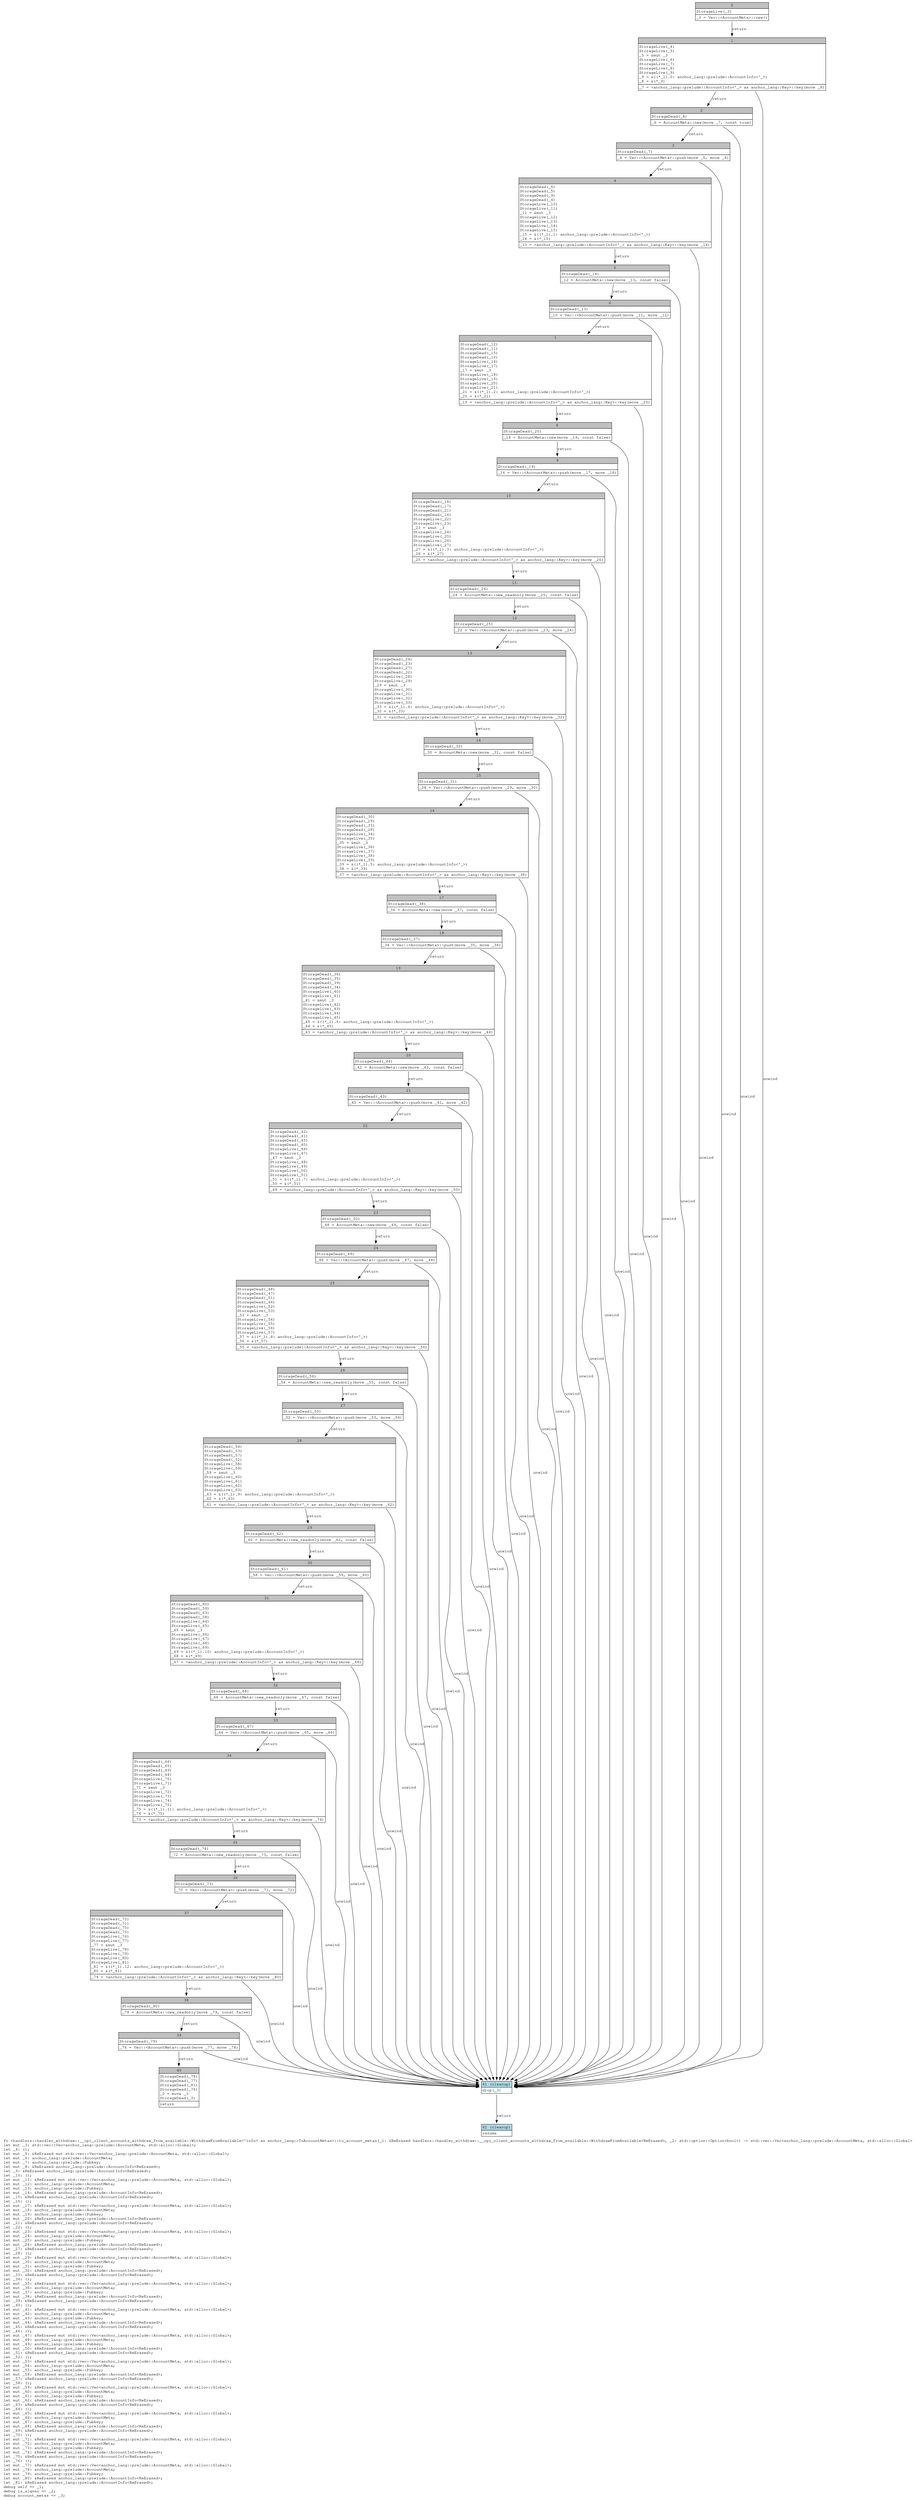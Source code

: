 digraph Mir_0_1747 {
    graph [fontname="Courier, monospace"];
    node [fontname="Courier, monospace"];
    edge [fontname="Courier, monospace"];
    label=<fn &lt;handlers::handler_withdraw::__cpi_client_accounts_withdraw_from_available::WithdrawFromAvailable&lt;'info&gt; as anchor_lang::ToAccountMetas&gt;::to_account_metas(_1: &amp;ReErased handlers::handler_withdraw::__cpi_client_accounts_withdraw_from_available::WithdrawFromAvailable&lt;ReErased&gt;, _2: std::option::Option&lt;bool&gt;) -&gt; std::vec::Vec&lt;anchor_lang::prelude::AccountMeta, std::alloc::Global&gt;<br align="left"/>let mut _3: std::vec::Vec&lt;anchor_lang::prelude::AccountMeta, std::alloc::Global&gt;;<br align="left"/>let _4: ();<br align="left"/>let mut _5: &amp;ReErased mut std::vec::Vec&lt;anchor_lang::prelude::AccountMeta, std::alloc::Global&gt;;<br align="left"/>let mut _6: anchor_lang::prelude::AccountMeta;<br align="left"/>let mut _7: anchor_lang::prelude::Pubkey;<br align="left"/>let mut _8: &amp;ReErased anchor_lang::prelude::AccountInfo&lt;ReErased&gt;;<br align="left"/>let _9: &amp;ReErased anchor_lang::prelude::AccountInfo&lt;ReErased&gt;;<br align="left"/>let _10: ();<br align="left"/>let mut _11: &amp;ReErased mut std::vec::Vec&lt;anchor_lang::prelude::AccountMeta, std::alloc::Global&gt;;<br align="left"/>let mut _12: anchor_lang::prelude::AccountMeta;<br align="left"/>let mut _13: anchor_lang::prelude::Pubkey;<br align="left"/>let mut _14: &amp;ReErased anchor_lang::prelude::AccountInfo&lt;ReErased&gt;;<br align="left"/>let _15: &amp;ReErased anchor_lang::prelude::AccountInfo&lt;ReErased&gt;;<br align="left"/>let _16: ();<br align="left"/>let mut _17: &amp;ReErased mut std::vec::Vec&lt;anchor_lang::prelude::AccountMeta, std::alloc::Global&gt;;<br align="left"/>let mut _18: anchor_lang::prelude::AccountMeta;<br align="left"/>let mut _19: anchor_lang::prelude::Pubkey;<br align="left"/>let mut _20: &amp;ReErased anchor_lang::prelude::AccountInfo&lt;ReErased&gt;;<br align="left"/>let _21: &amp;ReErased anchor_lang::prelude::AccountInfo&lt;ReErased&gt;;<br align="left"/>let _22: ();<br align="left"/>let mut _23: &amp;ReErased mut std::vec::Vec&lt;anchor_lang::prelude::AccountMeta, std::alloc::Global&gt;;<br align="left"/>let mut _24: anchor_lang::prelude::AccountMeta;<br align="left"/>let mut _25: anchor_lang::prelude::Pubkey;<br align="left"/>let mut _26: &amp;ReErased anchor_lang::prelude::AccountInfo&lt;ReErased&gt;;<br align="left"/>let _27: &amp;ReErased anchor_lang::prelude::AccountInfo&lt;ReErased&gt;;<br align="left"/>let _28: ();<br align="left"/>let mut _29: &amp;ReErased mut std::vec::Vec&lt;anchor_lang::prelude::AccountMeta, std::alloc::Global&gt;;<br align="left"/>let mut _30: anchor_lang::prelude::AccountMeta;<br align="left"/>let mut _31: anchor_lang::prelude::Pubkey;<br align="left"/>let mut _32: &amp;ReErased anchor_lang::prelude::AccountInfo&lt;ReErased&gt;;<br align="left"/>let _33: &amp;ReErased anchor_lang::prelude::AccountInfo&lt;ReErased&gt;;<br align="left"/>let _34: ();<br align="left"/>let mut _35: &amp;ReErased mut std::vec::Vec&lt;anchor_lang::prelude::AccountMeta, std::alloc::Global&gt;;<br align="left"/>let mut _36: anchor_lang::prelude::AccountMeta;<br align="left"/>let mut _37: anchor_lang::prelude::Pubkey;<br align="left"/>let mut _38: &amp;ReErased anchor_lang::prelude::AccountInfo&lt;ReErased&gt;;<br align="left"/>let _39: &amp;ReErased anchor_lang::prelude::AccountInfo&lt;ReErased&gt;;<br align="left"/>let _40: ();<br align="left"/>let mut _41: &amp;ReErased mut std::vec::Vec&lt;anchor_lang::prelude::AccountMeta, std::alloc::Global&gt;;<br align="left"/>let mut _42: anchor_lang::prelude::AccountMeta;<br align="left"/>let mut _43: anchor_lang::prelude::Pubkey;<br align="left"/>let mut _44: &amp;ReErased anchor_lang::prelude::AccountInfo&lt;ReErased&gt;;<br align="left"/>let _45: &amp;ReErased anchor_lang::prelude::AccountInfo&lt;ReErased&gt;;<br align="left"/>let _46: ();<br align="left"/>let mut _47: &amp;ReErased mut std::vec::Vec&lt;anchor_lang::prelude::AccountMeta, std::alloc::Global&gt;;<br align="left"/>let mut _48: anchor_lang::prelude::AccountMeta;<br align="left"/>let mut _49: anchor_lang::prelude::Pubkey;<br align="left"/>let mut _50: &amp;ReErased anchor_lang::prelude::AccountInfo&lt;ReErased&gt;;<br align="left"/>let _51: &amp;ReErased anchor_lang::prelude::AccountInfo&lt;ReErased&gt;;<br align="left"/>let _52: ();<br align="left"/>let mut _53: &amp;ReErased mut std::vec::Vec&lt;anchor_lang::prelude::AccountMeta, std::alloc::Global&gt;;<br align="left"/>let mut _54: anchor_lang::prelude::AccountMeta;<br align="left"/>let mut _55: anchor_lang::prelude::Pubkey;<br align="left"/>let mut _56: &amp;ReErased anchor_lang::prelude::AccountInfo&lt;ReErased&gt;;<br align="left"/>let _57: &amp;ReErased anchor_lang::prelude::AccountInfo&lt;ReErased&gt;;<br align="left"/>let _58: ();<br align="left"/>let mut _59: &amp;ReErased mut std::vec::Vec&lt;anchor_lang::prelude::AccountMeta, std::alloc::Global&gt;;<br align="left"/>let mut _60: anchor_lang::prelude::AccountMeta;<br align="left"/>let mut _61: anchor_lang::prelude::Pubkey;<br align="left"/>let mut _62: &amp;ReErased anchor_lang::prelude::AccountInfo&lt;ReErased&gt;;<br align="left"/>let _63: &amp;ReErased anchor_lang::prelude::AccountInfo&lt;ReErased&gt;;<br align="left"/>let _64: ();<br align="left"/>let mut _65: &amp;ReErased mut std::vec::Vec&lt;anchor_lang::prelude::AccountMeta, std::alloc::Global&gt;;<br align="left"/>let mut _66: anchor_lang::prelude::AccountMeta;<br align="left"/>let mut _67: anchor_lang::prelude::Pubkey;<br align="left"/>let mut _68: &amp;ReErased anchor_lang::prelude::AccountInfo&lt;ReErased&gt;;<br align="left"/>let _69: &amp;ReErased anchor_lang::prelude::AccountInfo&lt;ReErased&gt;;<br align="left"/>let _70: ();<br align="left"/>let mut _71: &amp;ReErased mut std::vec::Vec&lt;anchor_lang::prelude::AccountMeta, std::alloc::Global&gt;;<br align="left"/>let mut _72: anchor_lang::prelude::AccountMeta;<br align="left"/>let mut _73: anchor_lang::prelude::Pubkey;<br align="left"/>let mut _74: &amp;ReErased anchor_lang::prelude::AccountInfo&lt;ReErased&gt;;<br align="left"/>let _75: &amp;ReErased anchor_lang::prelude::AccountInfo&lt;ReErased&gt;;<br align="left"/>let _76: ();<br align="left"/>let mut _77: &amp;ReErased mut std::vec::Vec&lt;anchor_lang::prelude::AccountMeta, std::alloc::Global&gt;;<br align="left"/>let mut _78: anchor_lang::prelude::AccountMeta;<br align="left"/>let mut _79: anchor_lang::prelude::Pubkey;<br align="left"/>let mut _80: &amp;ReErased anchor_lang::prelude::AccountInfo&lt;ReErased&gt;;<br align="left"/>let _81: &amp;ReErased anchor_lang::prelude::AccountInfo&lt;ReErased&gt;;<br align="left"/>debug self =&gt; _1;<br align="left"/>debug is_signer =&gt; _2;<br align="left"/>debug account_metas =&gt; _3;<br align="left"/>>;
    bb0__0_1747 [shape="none", label=<<table border="0" cellborder="1" cellspacing="0"><tr><td bgcolor="gray" align="center" colspan="1">0</td></tr><tr><td align="left" balign="left">StorageLive(_3)<br/></td></tr><tr><td align="left">_3 = Vec::&lt;AccountMeta&gt;::new()</td></tr></table>>];
    bb1__0_1747 [shape="none", label=<<table border="0" cellborder="1" cellspacing="0"><tr><td bgcolor="gray" align="center" colspan="1">1</td></tr><tr><td align="left" balign="left">StorageLive(_4)<br/>StorageLive(_5)<br/>_5 = &amp;mut _3<br/>StorageLive(_6)<br/>StorageLive(_7)<br/>StorageLive(_8)<br/>StorageLive(_9)<br/>_9 = &amp;((*_1).0: anchor_lang::prelude::AccountInfo&lt;'_&gt;)<br/>_8 = &amp;(*_9)<br/></td></tr><tr><td align="left">_7 = &lt;anchor_lang::prelude::AccountInfo&lt;'_&gt; as anchor_lang::Key&gt;::key(move _8)</td></tr></table>>];
    bb2__0_1747 [shape="none", label=<<table border="0" cellborder="1" cellspacing="0"><tr><td bgcolor="gray" align="center" colspan="1">2</td></tr><tr><td align="left" balign="left">StorageDead(_8)<br/></td></tr><tr><td align="left">_6 = AccountMeta::new(move _7, const true)</td></tr></table>>];
    bb3__0_1747 [shape="none", label=<<table border="0" cellborder="1" cellspacing="0"><tr><td bgcolor="gray" align="center" colspan="1">3</td></tr><tr><td align="left" balign="left">StorageDead(_7)<br/></td></tr><tr><td align="left">_4 = Vec::&lt;AccountMeta&gt;::push(move _5, move _6)</td></tr></table>>];
    bb4__0_1747 [shape="none", label=<<table border="0" cellborder="1" cellspacing="0"><tr><td bgcolor="gray" align="center" colspan="1">4</td></tr><tr><td align="left" balign="left">StorageDead(_6)<br/>StorageDead(_5)<br/>StorageDead(_9)<br/>StorageDead(_4)<br/>StorageLive(_10)<br/>StorageLive(_11)<br/>_11 = &amp;mut _3<br/>StorageLive(_12)<br/>StorageLive(_13)<br/>StorageLive(_14)<br/>StorageLive(_15)<br/>_15 = &amp;((*_1).1: anchor_lang::prelude::AccountInfo&lt;'_&gt;)<br/>_14 = &amp;(*_15)<br/></td></tr><tr><td align="left">_13 = &lt;anchor_lang::prelude::AccountInfo&lt;'_&gt; as anchor_lang::Key&gt;::key(move _14)</td></tr></table>>];
    bb5__0_1747 [shape="none", label=<<table border="0" cellborder="1" cellspacing="0"><tr><td bgcolor="gray" align="center" colspan="1">5</td></tr><tr><td align="left" balign="left">StorageDead(_14)<br/></td></tr><tr><td align="left">_12 = AccountMeta::new(move _13, const false)</td></tr></table>>];
    bb6__0_1747 [shape="none", label=<<table border="0" cellborder="1" cellspacing="0"><tr><td bgcolor="gray" align="center" colspan="1">6</td></tr><tr><td align="left" balign="left">StorageDead(_13)<br/></td></tr><tr><td align="left">_10 = Vec::&lt;AccountMeta&gt;::push(move _11, move _12)</td></tr></table>>];
    bb7__0_1747 [shape="none", label=<<table border="0" cellborder="1" cellspacing="0"><tr><td bgcolor="gray" align="center" colspan="1">7</td></tr><tr><td align="left" balign="left">StorageDead(_12)<br/>StorageDead(_11)<br/>StorageDead(_15)<br/>StorageDead(_10)<br/>StorageLive(_16)<br/>StorageLive(_17)<br/>_17 = &amp;mut _3<br/>StorageLive(_18)<br/>StorageLive(_19)<br/>StorageLive(_20)<br/>StorageLive(_21)<br/>_21 = &amp;((*_1).2: anchor_lang::prelude::AccountInfo&lt;'_&gt;)<br/>_20 = &amp;(*_21)<br/></td></tr><tr><td align="left">_19 = &lt;anchor_lang::prelude::AccountInfo&lt;'_&gt; as anchor_lang::Key&gt;::key(move _20)</td></tr></table>>];
    bb8__0_1747 [shape="none", label=<<table border="0" cellborder="1" cellspacing="0"><tr><td bgcolor="gray" align="center" colspan="1">8</td></tr><tr><td align="left" balign="left">StorageDead(_20)<br/></td></tr><tr><td align="left">_18 = AccountMeta::new(move _19, const false)</td></tr></table>>];
    bb9__0_1747 [shape="none", label=<<table border="0" cellborder="1" cellspacing="0"><tr><td bgcolor="gray" align="center" colspan="1">9</td></tr><tr><td align="left" balign="left">StorageDead(_19)<br/></td></tr><tr><td align="left">_16 = Vec::&lt;AccountMeta&gt;::push(move _17, move _18)</td></tr></table>>];
    bb10__0_1747 [shape="none", label=<<table border="0" cellborder="1" cellspacing="0"><tr><td bgcolor="gray" align="center" colspan="1">10</td></tr><tr><td align="left" balign="left">StorageDead(_18)<br/>StorageDead(_17)<br/>StorageDead(_21)<br/>StorageDead(_16)<br/>StorageLive(_22)<br/>StorageLive(_23)<br/>_23 = &amp;mut _3<br/>StorageLive(_24)<br/>StorageLive(_25)<br/>StorageLive(_26)<br/>StorageLive(_27)<br/>_27 = &amp;((*_1).3: anchor_lang::prelude::AccountInfo&lt;'_&gt;)<br/>_26 = &amp;(*_27)<br/></td></tr><tr><td align="left">_25 = &lt;anchor_lang::prelude::AccountInfo&lt;'_&gt; as anchor_lang::Key&gt;::key(move _26)</td></tr></table>>];
    bb11__0_1747 [shape="none", label=<<table border="0" cellborder="1" cellspacing="0"><tr><td bgcolor="gray" align="center" colspan="1">11</td></tr><tr><td align="left" balign="left">StorageDead(_26)<br/></td></tr><tr><td align="left">_24 = AccountMeta::new_readonly(move _25, const false)</td></tr></table>>];
    bb12__0_1747 [shape="none", label=<<table border="0" cellborder="1" cellspacing="0"><tr><td bgcolor="gray" align="center" colspan="1">12</td></tr><tr><td align="left" balign="left">StorageDead(_25)<br/></td></tr><tr><td align="left">_22 = Vec::&lt;AccountMeta&gt;::push(move _23, move _24)</td></tr></table>>];
    bb13__0_1747 [shape="none", label=<<table border="0" cellborder="1" cellspacing="0"><tr><td bgcolor="gray" align="center" colspan="1">13</td></tr><tr><td align="left" balign="left">StorageDead(_24)<br/>StorageDead(_23)<br/>StorageDead(_27)<br/>StorageDead(_22)<br/>StorageLive(_28)<br/>StorageLive(_29)<br/>_29 = &amp;mut _3<br/>StorageLive(_30)<br/>StorageLive(_31)<br/>StorageLive(_32)<br/>StorageLive(_33)<br/>_33 = &amp;((*_1).4: anchor_lang::prelude::AccountInfo&lt;'_&gt;)<br/>_32 = &amp;(*_33)<br/></td></tr><tr><td align="left">_31 = &lt;anchor_lang::prelude::AccountInfo&lt;'_&gt; as anchor_lang::Key&gt;::key(move _32)</td></tr></table>>];
    bb14__0_1747 [shape="none", label=<<table border="0" cellborder="1" cellspacing="0"><tr><td bgcolor="gray" align="center" colspan="1">14</td></tr><tr><td align="left" balign="left">StorageDead(_32)<br/></td></tr><tr><td align="left">_30 = AccountMeta::new(move _31, const false)</td></tr></table>>];
    bb15__0_1747 [shape="none", label=<<table border="0" cellborder="1" cellspacing="0"><tr><td bgcolor="gray" align="center" colspan="1">15</td></tr><tr><td align="left" balign="left">StorageDead(_31)<br/></td></tr><tr><td align="left">_28 = Vec::&lt;AccountMeta&gt;::push(move _29, move _30)</td></tr></table>>];
    bb16__0_1747 [shape="none", label=<<table border="0" cellborder="1" cellspacing="0"><tr><td bgcolor="gray" align="center" colspan="1">16</td></tr><tr><td align="left" balign="left">StorageDead(_30)<br/>StorageDead(_29)<br/>StorageDead(_33)<br/>StorageDead(_28)<br/>StorageLive(_34)<br/>StorageLive(_35)<br/>_35 = &amp;mut _3<br/>StorageLive(_36)<br/>StorageLive(_37)<br/>StorageLive(_38)<br/>StorageLive(_39)<br/>_39 = &amp;((*_1).5: anchor_lang::prelude::AccountInfo&lt;'_&gt;)<br/>_38 = &amp;(*_39)<br/></td></tr><tr><td align="left">_37 = &lt;anchor_lang::prelude::AccountInfo&lt;'_&gt; as anchor_lang::Key&gt;::key(move _38)</td></tr></table>>];
    bb17__0_1747 [shape="none", label=<<table border="0" cellborder="1" cellspacing="0"><tr><td bgcolor="gray" align="center" colspan="1">17</td></tr><tr><td align="left" balign="left">StorageDead(_38)<br/></td></tr><tr><td align="left">_36 = AccountMeta::new(move _37, const false)</td></tr></table>>];
    bb18__0_1747 [shape="none", label=<<table border="0" cellborder="1" cellspacing="0"><tr><td bgcolor="gray" align="center" colspan="1">18</td></tr><tr><td align="left" balign="left">StorageDead(_37)<br/></td></tr><tr><td align="left">_34 = Vec::&lt;AccountMeta&gt;::push(move _35, move _36)</td></tr></table>>];
    bb19__0_1747 [shape="none", label=<<table border="0" cellborder="1" cellspacing="0"><tr><td bgcolor="gray" align="center" colspan="1">19</td></tr><tr><td align="left" balign="left">StorageDead(_36)<br/>StorageDead(_35)<br/>StorageDead(_39)<br/>StorageDead(_34)<br/>StorageLive(_40)<br/>StorageLive(_41)<br/>_41 = &amp;mut _3<br/>StorageLive(_42)<br/>StorageLive(_43)<br/>StorageLive(_44)<br/>StorageLive(_45)<br/>_45 = &amp;((*_1).6: anchor_lang::prelude::AccountInfo&lt;'_&gt;)<br/>_44 = &amp;(*_45)<br/></td></tr><tr><td align="left">_43 = &lt;anchor_lang::prelude::AccountInfo&lt;'_&gt; as anchor_lang::Key&gt;::key(move _44)</td></tr></table>>];
    bb20__0_1747 [shape="none", label=<<table border="0" cellborder="1" cellspacing="0"><tr><td bgcolor="gray" align="center" colspan="1">20</td></tr><tr><td align="left" balign="left">StorageDead(_44)<br/></td></tr><tr><td align="left">_42 = AccountMeta::new(move _43, const false)</td></tr></table>>];
    bb21__0_1747 [shape="none", label=<<table border="0" cellborder="1" cellspacing="0"><tr><td bgcolor="gray" align="center" colspan="1">21</td></tr><tr><td align="left" balign="left">StorageDead(_43)<br/></td></tr><tr><td align="left">_40 = Vec::&lt;AccountMeta&gt;::push(move _41, move _42)</td></tr></table>>];
    bb22__0_1747 [shape="none", label=<<table border="0" cellborder="1" cellspacing="0"><tr><td bgcolor="gray" align="center" colspan="1">22</td></tr><tr><td align="left" balign="left">StorageDead(_42)<br/>StorageDead(_41)<br/>StorageDead(_45)<br/>StorageDead(_40)<br/>StorageLive(_46)<br/>StorageLive(_47)<br/>_47 = &amp;mut _3<br/>StorageLive(_48)<br/>StorageLive(_49)<br/>StorageLive(_50)<br/>StorageLive(_51)<br/>_51 = &amp;((*_1).7: anchor_lang::prelude::AccountInfo&lt;'_&gt;)<br/>_50 = &amp;(*_51)<br/></td></tr><tr><td align="left">_49 = &lt;anchor_lang::prelude::AccountInfo&lt;'_&gt; as anchor_lang::Key&gt;::key(move _50)</td></tr></table>>];
    bb23__0_1747 [shape="none", label=<<table border="0" cellborder="1" cellspacing="0"><tr><td bgcolor="gray" align="center" colspan="1">23</td></tr><tr><td align="left" balign="left">StorageDead(_50)<br/></td></tr><tr><td align="left">_48 = AccountMeta::new(move _49, const false)</td></tr></table>>];
    bb24__0_1747 [shape="none", label=<<table border="0" cellborder="1" cellspacing="0"><tr><td bgcolor="gray" align="center" colspan="1">24</td></tr><tr><td align="left" balign="left">StorageDead(_49)<br/></td></tr><tr><td align="left">_46 = Vec::&lt;AccountMeta&gt;::push(move _47, move _48)</td></tr></table>>];
    bb25__0_1747 [shape="none", label=<<table border="0" cellborder="1" cellspacing="0"><tr><td bgcolor="gray" align="center" colspan="1">25</td></tr><tr><td align="left" balign="left">StorageDead(_48)<br/>StorageDead(_47)<br/>StorageDead(_51)<br/>StorageDead(_46)<br/>StorageLive(_52)<br/>StorageLive(_53)<br/>_53 = &amp;mut _3<br/>StorageLive(_54)<br/>StorageLive(_55)<br/>StorageLive(_56)<br/>StorageLive(_57)<br/>_57 = &amp;((*_1).8: anchor_lang::prelude::AccountInfo&lt;'_&gt;)<br/>_56 = &amp;(*_57)<br/></td></tr><tr><td align="left">_55 = &lt;anchor_lang::prelude::AccountInfo&lt;'_&gt; as anchor_lang::Key&gt;::key(move _56)</td></tr></table>>];
    bb26__0_1747 [shape="none", label=<<table border="0" cellborder="1" cellspacing="0"><tr><td bgcolor="gray" align="center" colspan="1">26</td></tr><tr><td align="left" balign="left">StorageDead(_56)<br/></td></tr><tr><td align="left">_54 = AccountMeta::new_readonly(move _55, const false)</td></tr></table>>];
    bb27__0_1747 [shape="none", label=<<table border="0" cellborder="1" cellspacing="0"><tr><td bgcolor="gray" align="center" colspan="1">27</td></tr><tr><td align="left" balign="left">StorageDead(_55)<br/></td></tr><tr><td align="left">_52 = Vec::&lt;AccountMeta&gt;::push(move _53, move _54)</td></tr></table>>];
    bb28__0_1747 [shape="none", label=<<table border="0" cellborder="1" cellspacing="0"><tr><td bgcolor="gray" align="center" colspan="1">28</td></tr><tr><td align="left" balign="left">StorageDead(_54)<br/>StorageDead(_53)<br/>StorageDead(_57)<br/>StorageDead(_52)<br/>StorageLive(_58)<br/>StorageLive(_59)<br/>_59 = &amp;mut _3<br/>StorageLive(_60)<br/>StorageLive(_61)<br/>StorageLive(_62)<br/>StorageLive(_63)<br/>_63 = &amp;((*_1).9: anchor_lang::prelude::AccountInfo&lt;'_&gt;)<br/>_62 = &amp;(*_63)<br/></td></tr><tr><td align="left">_61 = &lt;anchor_lang::prelude::AccountInfo&lt;'_&gt; as anchor_lang::Key&gt;::key(move _62)</td></tr></table>>];
    bb29__0_1747 [shape="none", label=<<table border="0" cellborder="1" cellspacing="0"><tr><td bgcolor="gray" align="center" colspan="1">29</td></tr><tr><td align="left" balign="left">StorageDead(_62)<br/></td></tr><tr><td align="left">_60 = AccountMeta::new_readonly(move _61, const false)</td></tr></table>>];
    bb30__0_1747 [shape="none", label=<<table border="0" cellborder="1" cellspacing="0"><tr><td bgcolor="gray" align="center" colspan="1">30</td></tr><tr><td align="left" balign="left">StorageDead(_61)<br/></td></tr><tr><td align="left">_58 = Vec::&lt;AccountMeta&gt;::push(move _59, move _60)</td></tr></table>>];
    bb31__0_1747 [shape="none", label=<<table border="0" cellborder="1" cellspacing="0"><tr><td bgcolor="gray" align="center" colspan="1">31</td></tr><tr><td align="left" balign="left">StorageDead(_60)<br/>StorageDead(_59)<br/>StorageDead(_63)<br/>StorageDead(_58)<br/>StorageLive(_64)<br/>StorageLive(_65)<br/>_65 = &amp;mut _3<br/>StorageLive(_66)<br/>StorageLive(_67)<br/>StorageLive(_68)<br/>StorageLive(_69)<br/>_69 = &amp;((*_1).10: anchor_lang::prelude::AccountInfo&lt;'_&gt;)<br/>_68 = &amp;(*_69)<br/></td></tr><tr><td align="left">_67 = &lt;anchor_lang::prelude::AccountInfo&lt;'_&gt; as anchor_lang::Key&gt;::key(move _68)</td></tr></table>>];
    bb32__0_1747 [shape="none", label=<<table border="0" cellborder="1" cellspacing="0"><tr><td bgcolor="gray" align="center" colspan="1">32</td></tr><tr><td align="left" balign="left">StorageDead(_68)<br/></td></tr><tr><td align="left">_66 = AccountMeta::new_readonly(move _67, const false)</td></tr></table>>];
    bb33__0_1747 [shape="none", label=<<table border="0" cellborder="1" cellspacing="0"><tr><td bgcolor="gray" align="center" colspan="1">33</td></tr><tr><td align="left" balign="left">StorageDead(_67)<br/></td></tr><tr><td align="left">_64 = Vec::&lt;AccountMeta&gt;::push(move _65, move _66)</td></tr></table>>];
    bb34__0_1747 [shape="none", label=<<table border="0" cellborder="1" cellspacing="0"><tr><td bgcolor="gray" align="center" colspan="1">34</td></tr><tr><td align="left" balign="left">StorageDead(_66)<br/>StorageDead(_65)<br/>StorageDead(_69)<br/>StorageDead(_64)<br/>StorageLive(_70)<br/>StorageLive(_71)<br/>_71 = &amp;mut _3<br/>StorageLive(_72)<br/>StorageLive(_73)<br/>StorageLive(_74)<br/>StorageLive(_75)<br/>_75 = &amp;((*_1).11: anchor_lang::prelude::AccountInfo&lt;'_&gt;)<br/>_74 = &amp;(*_75)<br/></td></tr><tr><td align="left">_73 = &lt;anchor_lang::prelude::AccountInfo&lt;'_&gt; as anchor_lang::Key&gt;::key(move _74)</td></tr></table>>];
    bb35__0_1747 [shape="none", label=<<table border="0" cellborder="1" cellspacing="0"><tr><td bgcolor="gray" align="center" colspan="1">35</td></tr><tr><td align="left" balign="left">StorageDead(_74)<br/></td></tr><tr><td align="left">_72 = AccountMeta::new_readonly(move _73, const false)</td></tr></table>>];
    bb36__0_1747 [shape="none", label=<<table border="0" cellborder="1" cellspacing="0"><tr><td bgcolor="gray" align="center" colspan="1">36</td></tr><tr><td align="left" balign="left">StorageDead(_73)<br/></td></tr><tr><td align="left">_70 = Vec::&lt;AccountMeta&gt;::push(move _71, move _72)</td></tr></table>>];
    bb37__0_1747 [shape="none", label=<<table border="0" cellborder="1" cellspacing="0"><tr><td bgcolor="gray" align="center" colspan="1">37</td></tr><tr><td align="left" balign="left">StorageDead(_72)<br/>StorageDead(_71)<br/>StorageDead(_75)<br/>StorageDead(_70)<br/>StorageLive(_76)<br/>StorageLive(_77)<br/>_77 = &amp;mut _3<br/>StorageLive(_78)<br/>StorageLive(_79)<br/>StorageLive(_80)<br/>StorageLive(_81)<br/>_81 = &amp;((*_1).12: anchor_lang::prelude::AccountInfo&lt;'_&gt;)<br/>_80 = &amp;(*_81)<br/></td></tr><tr><td align="left">_79 = &lt;anchor_lang::prelude::AccountInfo&lt;'_&gt; as anchor_lang::Key&gt;::key(move _80)</td></tr></table>>];
    bb38__0_1747 [shape="none", label=<<table border="0" cellborder="1" cellspacing="0"><tr><td bgcolor="gray" align="center" colspan="1">38</td></tr><tr><td align="left" balign="left">StorageDead(_80)<br/></td></tr><tr><td align="left">_78 = AccountMeta::new_readonly(move _79, const false)</td></tr></table>>];
    bb39__0_1747 [shape="none", label=<<table border="0" cellborder="1" cellspacing="0"><tr><td bgcolor="gray" align="center" colspan="1">39</td></tr><tr><td align="left" balign="left">StorageDead(_79)<br/></td></tr><tr><td align="left">_76 = Vec::&lt;AccountMeta&gt;::push(move _77, move _78)</td></tr></table>>];
    bb40__0_1747 [shape="none", label=<<table border="0" cellborder="1" cellspacing="0"><tr><td bgcolor="gray" align="center" colspan="1">40</td></tr><tr><td align="left" balign="left">StorageDead(_78)<br/>StorageDead(_77)<br/>StorageDead(_81)<br/>StorageDead(_76)<br/>_0 = move _3<br/>StorageDead(_3)<br/></td></tr><tr><td align="left">return</td></tr></table>>];
    bb41__0_1747 [shape="none", label=<<table border="0" cellborder="1" cellspacing="0"><tr><td bgcolor="lightblue" align="center" colspan="1">41 (cleanup)</td></tr><tr><td align="left">drop(_3)</td></tr></table>>];
    bb42__0_1747 [shape="none", label=<<table border="0" cellborder="1" cellspacing="0"><tr><td bgcolor="lightblue" align="center" colspan="1">42 (cleanup)</td></tr><tr><td align="left">resume</td></tr></table>>];
    bb0__0_1747 -> bb1__0_1747 [label="return"];
    bb1__0_1747 -> bb2__0_1747 [label="return"];
    bb1__0_1747 -> bb41__0_1747 [label="unwind"];
    bb2__0_1747 -> bb3__0_1747 [label="return"];
    bb2__0_1747 -> bb41__0_1747 [label="unwind"];
    bb3__0_1747 -> bb4__0_1747 [label="return"];
    bb3__0_1747 -> bb41__0_1747 [label="unwind"];
    bb4__0_1747 -> bb5__0_1747 [label="return"];
    bb4__0_1747 -> bb41__0_1747 [label="unwind"];
    bb5__0_1747 -> bb6__0_1747 [label="return"];
    bb5__0_1747 -> bb41__0_1747 [label="unwind"];
    bb6__0_1747 -> bb7__0_1747 [label="return"];
    bb6__0_1747 -> bb41__0_1747 [label="unwind"];
    bb7__0_1747 -> bb8__0_1747 [label="return"];
    bb7__0_1747 -> bb41__0_1747 [label="unwind"];
    bb8__0_1747 -> bb9__0_1747 [label="return"];
    bb8__0_1747 -> bb41__0_1747 [label="unwind"];
    bb9__0_1747 -> bb10__0_1747 [label="return"];
    bb9__0_1747 -> bb41__0_1747 [label="unwind"];
    bb10__0_1747 -> bb11__0_1747 [label="return"];
    bb10__0_1747 -> bb41__0_1747 [label="unwind"];
    bb11__0_1747 -> bb12__0_1747 [label="return"];
    bb11__0_1747 -> bb41__0_1747 [label="unwind"];
    bb12__0_1747 -> bb13__0_1747 [label="return"];
    bb12__0_1747 -> bb41__0_1747 [label="unwind"];
    bb13__0_1747 -> bb14__0_1747 [label="return"];
    bb13__0_1747 -> bb41__0_1747 [label="unwind"];
    bb14__0_1747 -> bb15__0_1747 [label="return"];
    bb14__0_1747 -> bb41__0_1747 [label="unwind"];
    bb15__0_1747 -> bb16__0_1747 [label="return"];
    bb15__0_1747 -> bb41__0_1747 [label="unwind"];
    bb16__0_1747 -> bb17__0_1747 [label="return"];
    bb16__0_1747 -> bb41__0_1747 [label="unwind"];
    bb17__0_1747 -> bb18__0_1747 [label="return"];
    bb17__0_1747 -> bb41__0_1747 [label="unwind"];
    bb18__0_1747 -> bb19__0_1747 [label="return"];
    bb18__0_1747 -> bb41__0_1747 [label="unwind"];
    bb19__0_1747 -> bb20__0_1747 [label="return"];
    bb19__0_1747 -> bb41__0_1747 [label="unwind"];
    bb20__0_1747 -> bb21__0_1747 [label="return"];
    bb20__0_1747 -> bb41__0_1747 [label="unwind"];
    bb21__0_1747 -> bb22__0_1747 [label="return"];
    bb21__0_1747 -> bb41__0_1747 [label="unwind"];
    bb22__0_1747 -> bb23__0_1747 [label="return"];
    bb22__0_1747 -> bb41__0_1747 [label="unwind"];
    bb23__0_1747 -> bb24__0_1747 [label="return"];
    bb23__0_1747 -> bb41__0_1747 [label="unwind"];
    bb24__0_1747 -> bb25__0_1747 [label="return"];
    bb24__0_1747 -> bb41__0_1747 [label="unwind"];
    bb25__0_1747 -> bb26__0_1747 [label="return"];
    bb25__0_1747 -> bb41__0_1747 [label="unwind"];
    bb26__0_1747 -> bb27__0_1747 [label="return"];
    bb26__0_1747 -> bb41__0_1747 [label="unwind"];
    bb27__0_1747 -> bb28__0_1747 [label="return"];
    bb27__0_1747 -> bb41__0_1747 [label="unwind"];
    bb28__0_1747 -> bb29__0_1747 [label="return"];
    bb28__0_1747 -> bb41__0_1747 [label="unwind"];
    bb29__0_1747 -> bb30__0_1747 [label="return"];
    bb29__0_1747 -> bb41__0_1747 [label="unwind"];
    bb30__0_1747 -> bb31__0_1747 [label="return"];
    bb30__0_1747 -> bb41__0_1747 [label="unwind"];
    bb31__0_1747 -> bb32__0_1747 [label="return"];
    bb31__0_1747 -> bb41__0_1747 [label="unwind"];
    bb32__0_1747 -> bb33__0_1747 [label="return"];
    bb32__0_1747 -> bb41__0_1747 [label="unwind"];
    bb33__0_1747 -> bb34__0_1747 [label="return"];
    bb33__0_1747 -> bb41__0_1747 [label="unwind"];
    bb34__0_1747 -> bb35__0_1747 [label="return"];
    bb34__0_1747 -> bb41__0_1747 [label="unwind"];
    bb35__0_1747 -> bb36__0_1747 [label="return"];
    bb35__0_1747 -> bb41__0_1747 [label="unwind"];
    bb36__0_1747 -> bb37__0_1747 [label="return"];
    bb36__0_1747 -> bb41__0_1747 [label="unwind"];
    bb37__0_1747 -> bb38__0_1747 [label="return"];
    bb37__0_1747 -> bb41__0_1747 [label="unwind"];
    bb38__0_1747 -> bb39__0_1747 [label="return"];
    bb38__0_1747 -> bb41__0_1747 [label="unwind"];
    bb39__0_1747 -> bb40__0_1747 [label="return"];
    bb39__0_1747 -> bb41__0_1747 [label="unwind"];
    bb41__0_1747 -> bb42__0_1747 [label="return"];
}
